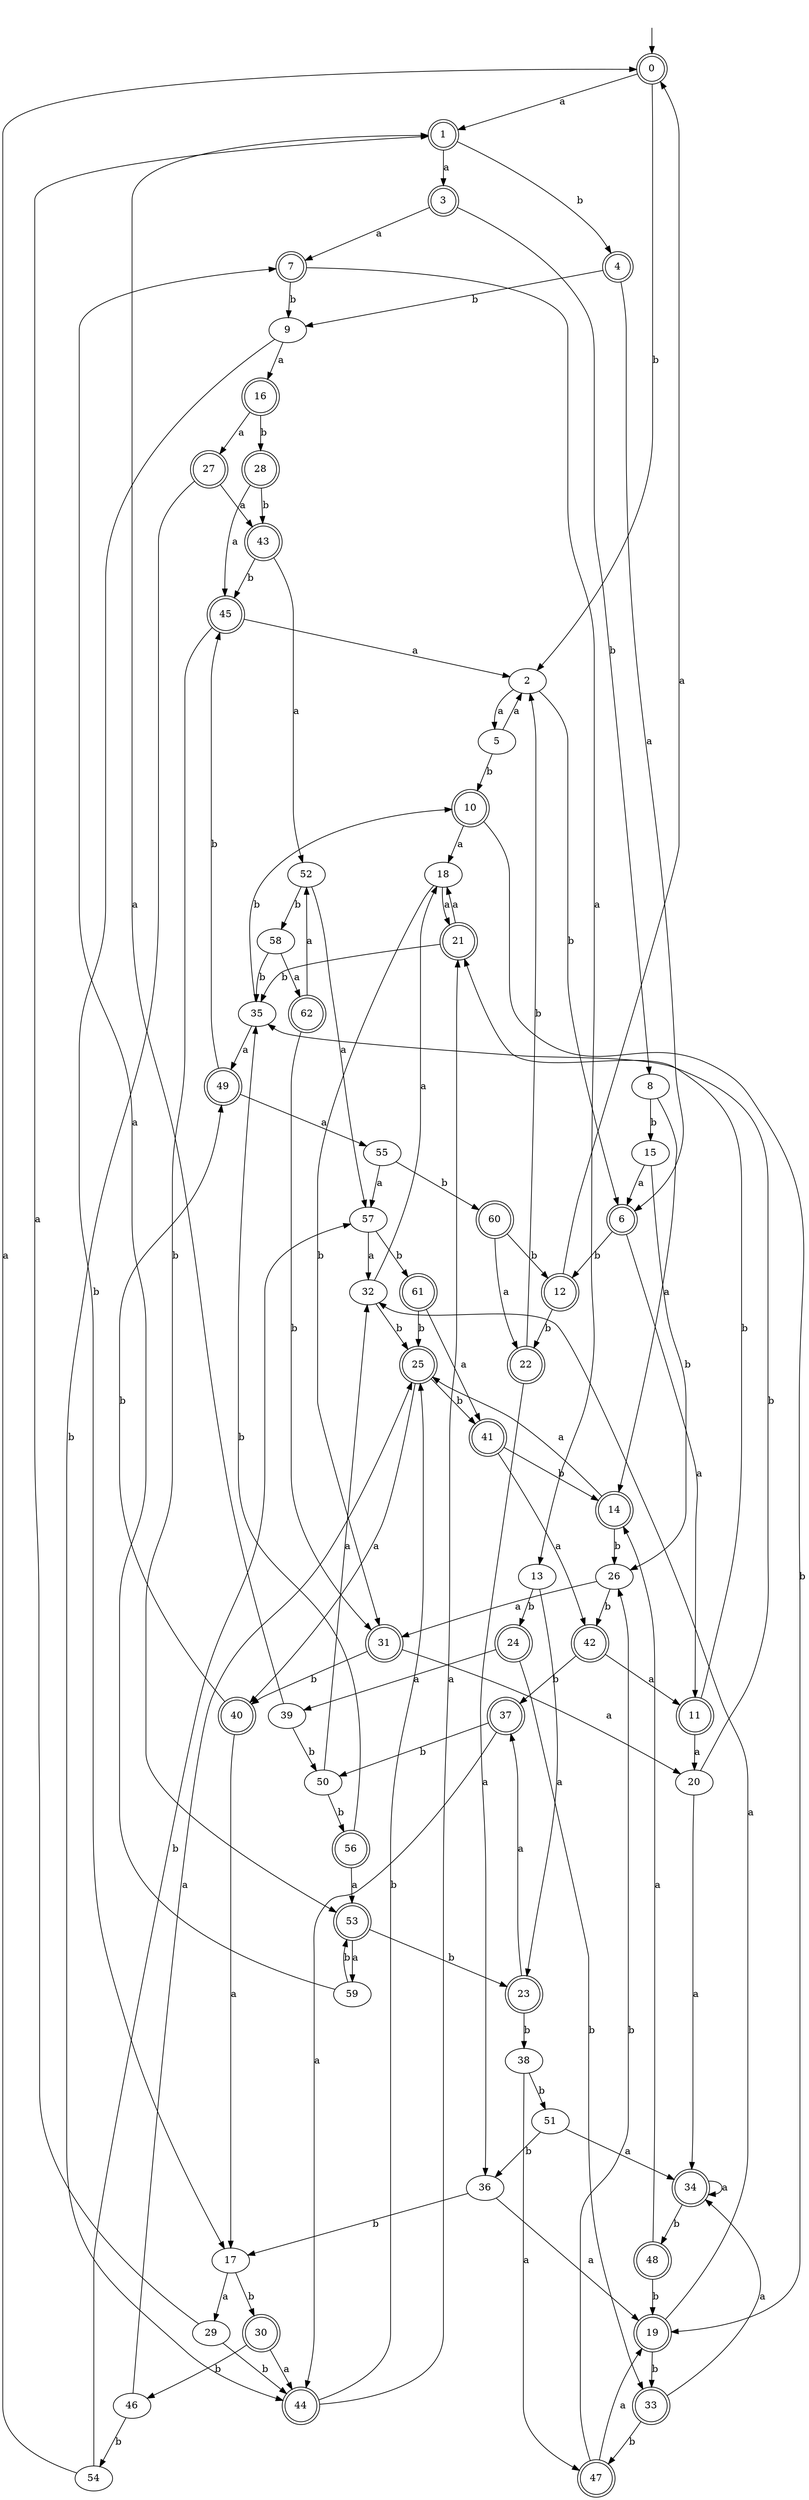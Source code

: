 digraph RandomDFA {
  __start0 [label="", shape=none];
  __start0 -> 0 [label=""];
  0 [shape=circle] [shape=doublecircle]
  0 -> 1 [label="a"]
  0 -> 2 [label="b"]
  1 [shape=doublecircle]
  1 -> 3 [label="a"]
  1 -> 4 [label="b"]
  2
  2 -> 5 [label="a"]
  2 -> 6 [label="b"]
  3 [shape=doublecircle]
  3 -> 7 [label="a"]
  3 -> 8 [label="b"]
  4 [shape=doublecircle]
  4 -> 6 [label="a"]
  4 -> 9 [label="b"]
  5
  5 -> 2 [label="a"]
  5 -> 10 [label="b"]
  6 [shape=doublecircle]
  6 -> 11 [label="a"]
  6 -> 12 [label="b"]
  7 [shape=doublecircle]
  7 -> 13 [label="a"]
  7 -> 9 [label="b"]
  8
  8 -> 14 [label="a"]
  8 -> 15 [label="b"]
  9
  9 -> 16 [label="a"]
  9 -> 17 [label="b"]
  10 [shape=doublecircle]
  10 -> 18 [label="a"]
  10 -> 19 [label="b"]
  11 [shape=doublecircle]
  11 -> 20 [label="a"]
  11 -> 21 [label="b"]
  12 [shape=doublecircle]
  12 -> 0 [label="a"]
  12 -> 22 [label="b"]
  13
  13 -> 23 [label="a"]
  13 -> 24 [label="b"]
  14 [shape=doublecircle]
  14 -> 25 [label="a"]
  14 -> 26 [label="b"]
  15
  15 -> 6 [label="a"]
  15 -> 26 [label="b"]
  16 [shape=doublecircle]
  16 -> 27 [label="a"]
  16 -> 28 [label="b"]
  17
  17 -> 29 [label="a"]
  17 -> 30 [label="b"]
  18
  18 -> 21 [label="a"]
  18 -> 31 [label="b"]
  19 [shape=doublecircle]
  19 -> 32 [label="a"]
  19 -> 33 [label="b"]
  20
  20 -> 34 [label="a"]
  20 -> 35 [label="b"]
  21 [shape=doublecircle]
  21 -> 18 [label="a"]
  21 -> 35 [label="b"]
  22 [shape=doublecircle]
  22 -> 36 [label="a"]
  22 -> 2 [label="b"]
  23 [shape=doublecircle]
  23 -> 37 [label="a"]
  23 -> 38 [label="b"]
  24 [shape=doublecircle]
  24 -> 39 [label="a"]
  24 -> 33 [label="b"]
  25 [shape=doublecircle]
  25 -> 40 [label="a"]
  25 -> 41 [label="b"]
  26
  26 -> 31 [label="a"]
  26 -> 42 [label="b"]
  27 [shape=doublecircle]
  27 -> 43 [label="a"]
  27 -> 44 [label="b"]
  28 [shape=doublecircle]
  28 -> 45 [label="a"]
  28 -> 43 [label="b"]
  29
  29 -> 1 [label="a"]
  29 -> 44 [label="b"]
  30 [shape=doublecircle]
  30 -> 44 [label="a"]
  30 -> 46 [label="b"]
  31 [shape=doublecircle]
  31 -> 20 [label="a"]
  31 -> 40 [label="b"]
  32
  32 -> 18 [label="a"]
  32 -> 25 [label="b"]
  33 [shape=doublecircle]
  33 -> 34 [label="a"]
  33 -> 47 [label="b"]
  34 [shape=doublecircle]
  34 -> 34 [label="a"]
  34 -> 48 [label="b"]
  35
  35 -> 49 [label="a"]
  35 -> 10 [label="b"]
  36
  36 -> 19 [label="a"]
  36 -> 17 [label="b"]
  37 [shape=doublecircle]
  37 -> 44 [label="a"]
  37 -> 50 [label="b"]
  38
  38 -> 47 [label="a"]
  38 -> 51 [label="b"]
  39
  39 -> 1 [label="a"]
  39 -> 50 [label="b"]
  40 [shape=doublecircle]
  40 -> 17 [label="a"]
  40 -> 49 [label="b"]
  41 [shape=doublecircle]
  41 -> 42 [label="a"]
  41 -> 14 [label="b"]
  42 [shape=doublecircle]
  42 -> 11 [label="a"]
  42 -> 37 [label="b"]
  43 [shape=doublecircle]
  43 -> 52 [label="a"]
  43 -> 45 [label="b"]
  44 [shape=doublecircle]
  44 -> 21 [label="a"]
  44 -> 25 [label="b"]
  45 [shape=doublecircle]
  45 -> 2 [label="a"]
  45 -> 53 [label="b"]
  46
  46 -> 25 [label="a"]
  46 -> 54 [label="b"]
  47 [shape=doublecircle]
  47 -> 19 [label="a"]
  47 -> 26 [label="b"]
  48 [shape=doublecircle]
  48 -> 14 [label="a"]
  48 -> 19 [label="b"]
  49 [shape=doublecircle]
  49 -> 55 [label="a"]
  49 -> 45 [label="b"]
  50
  50 -> 32 [label="a"]
  50 -> 56 [label="b"]
  51
  51 -> 34 [label="a"]
  51 -> 36 [label="b"]
  52
  52 -> 57 [label="a"]
  52 -> 58 [label="b"]
  53 [shape=doublecircle]
  53 -> 59 [label="a"]
  53 -> 23 [label="b"]
  54
  54 -> 0 [label="a"]
  54 -> 57 [label="b"]
  55
  55 -> 57 [label="a"]
  55 -> 60 [label="b"]
  56 [shape=doublecircle]
  56 -> 53 [label="a"]
  56 -> 35 [label="b"]
  57
  57 -> 32 [label="a"]
  57 -> 61 [label="b"]
  58
  58 -> 62 [label="a"]
  58 -> 35 [label="b"]
  59
  59 -> 7 [label="a"]
  59 -> 53 [label="b"]
  60 [shape=doublecircle]
  60 -> 22 [label="a"]
  60 -> 12 [label="b"]
  61 [shape=doublecircle]
  61 -> 41 [label="a"]
  61 -> 25 [label="b"]
  62 [shape=doublecircle]
  62 -> 52 [label="a"]
  62 -> 31 [label="b"]
}
